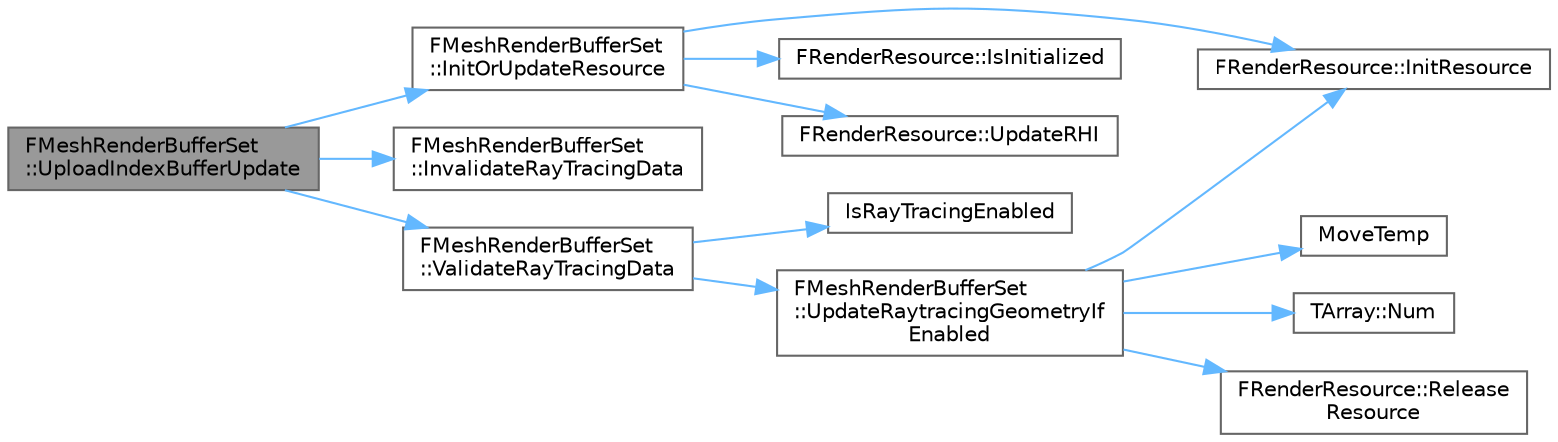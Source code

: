 digraph "FMeshRenderBufferSet::UploadIndexBufferUpdate"
{
 // INTERACTIVE_SVG=YES
 // LATEX_PDF_SIZE
  bgcolor="transparent";
  edge [fontname=Helvetica,fontsize=10,labelfontname=Helvetica,labelfontsize=10];
  node [fontname=Helvetica,fontsize=10,shape=box,height=0.2,width=0.4];
  rankdir="LR";
  Node1 [id="Node000001",label="FMeshRenderBufferSet\l::UploadIndexBufferUpdate",height=0.2,width=0.4,color="gray40", fillcolor="grey60", style="filled", fontcolor="black",tooltip="Fast path to only update the primary and secondary index buffers."];
  Node1 -> Node2 [id="edge1_Node000001_Node000002",color="steelblue1",style="solid",tooltip=" "];
  Node2 [id="Node000002",label="FMeshRenderBufferSet\l::InitOrUpdateResource",height=0.2,width=0.4,color="grey40", fillcolor="white", style="filled",URL="$d3/de3/classFMeshRenderBufferSet.html#ad3595445edf8d7fba138cd3e3994b699",tooltip="Initializes a render resource, or update it if already initialized."];
  Node2 -> Node3 [id="edge2_Node000002_Node000003",color="steelblue1",style="solid",tooltip=" "];
  Node3 [id="Node000003",label="FRenderResource::InitResource",height=0.2,width=0.4,color="grey40", fillcolor="white", style="filled",URL="$d8/ddf/classFRenderResource.html#a4b749a500baa465f27088dafc0aa1a41",tooltip="Initializes the resource."];
  Node2 -> Node4 [id="edge3_Node000002_Node000004",color="steelblue1",style="solid",tooltip=" "];
  Node4 [id="Node000004",label="FRenderResource::IsInitialized",height=0.2,width=0.4,color="grey40", fillcolor="white", style="filled",URL="$d8/ddf/classFRenderResource.html#a0060bb4f19f324cbe07b57f93bd6c276",tooltip=" "];
  Node2 -> Node5 [id="edge4_Node000002_Node000005",color="steelblue1",style="solid",tooltip=" "];
  Node5 [id="Node000005",label="FRenderResource::UpdateRHI",height=0.2,width=0.4,color="grey40", fillcolor="white", style="filled",URL="$d8/ddf/classFRenderResource.html#a9b966f6b9e9703edae77f8b6c8eda7e9",tooltip="If the resource's RHI resources have been initialized, then release and reinitialize it."];
  Node1 -> Node6 [id="edge5_Node000001_Node000006",color="steelblue1",style="solid",tooltip=" "];
  Node6 [id="Node000006",label="FMeshRenderBufferSet\l::InvalidateRayTracingData",height=0.2,width=0.4,color="grey40", fillcolor="white", style="filled",URL="$d3/de3/classFMeshRenderBufferSet.html#a17920db3fe72e1d6da1d9bc388adaf14",tooltip=" "];
  Node1 -> Node7 [id="edge6_Node000001_Node000007",color="steelblue1",style="solid",tooltip=" "];
  Node7 [id="Node000007",label="FMeshRenderBufferSet\l::ValidateRayTracingData",height=0.2,width=0.4,color="grey40", fillcolor="white", style="filled",URL="$d3/de3/classFMeshRenderBufferSet.html#afabe370bd3be9a6d4f2db40b0a869a9d",tooltip=" "];
  Node7 -> Node8 [id="edge7_Node000007_Node000008",color="steelblue1",style="solid",tooltip=" "];
  Node8 [id="Node000008",label="IsRayTracingEnabled",height=0.2,width=0.4,color="grey40", fillcolor="white", style="filled",URL="$d7/d1b/RenderUtils_8h.html#a81d0fc10ea6670334c1d97ccbe0387d3",tooltip=" "];
  Node7 -> Node9 [id="edge8_Node000007_Node000009",color="steelblue1",style="solid",tooltip=" "];
  Node9 [id="Node000009",label="FMeshRenderBufferSet\l::UpdateRaytracingGeometryIf\lEnabled",height=0.2,width=0.4,color="grey40", fillcolor="white", style="filled",URL="$d3/de3/classFMeshRenderBufferSet.html#ac78d8de479d5576836bf215d212c113d",tooltip=" "];
  Node9 -> Node3 [id="edge9_Node000009_Node000003",color="steelblue1",style="solid",tooltip=" "];
  Node9 -> Node10 [id="edge10_Node000009_Node000010",color="steelblue1",style="solid",tooltip=" "];
  Node10 [id="Node000010",label="MoveTemp",height=0.2,width=0.4,color="grey40", fillcolor="white", style="filled",URL="$d4/d24/UnrealTemplate_8h.html#ad5e6c049aeb9c9115fec514ba581dbb6",tooltip="MoveTemp will cast a reference to an rvalue reference."];
  Node9 -> Node11 [id="edge11_Node000009_Node000011",color="steelblue1",style="solid",tooltip=" "];
  Node11 [id="Node000011",label="TArray::Num",height=0.2,width=0.4,color="grey40", fillcolor="white", style="filled",URL="$d4/d52/classTArray.html#adcbf9ca48677a9c0c3830cd862dd40d8",tooltip="Returns number of elements in array."];
  Node9 -> Node12 [id="edge12_Node000009_Node000012",color="steelblue1",style="solid",tooltip=" "];
  Node12 [id="Node000012",label="FRenderResource::Release\lResource",height=0.2,width=0.4,color="grey40", fillcolor="white", style="filled",URL="$d8/ddf/classFRenderResource.html#af81800f5769decb3c853621279c41bfe",tooltip="Prepares the resource for deletion."];
}
